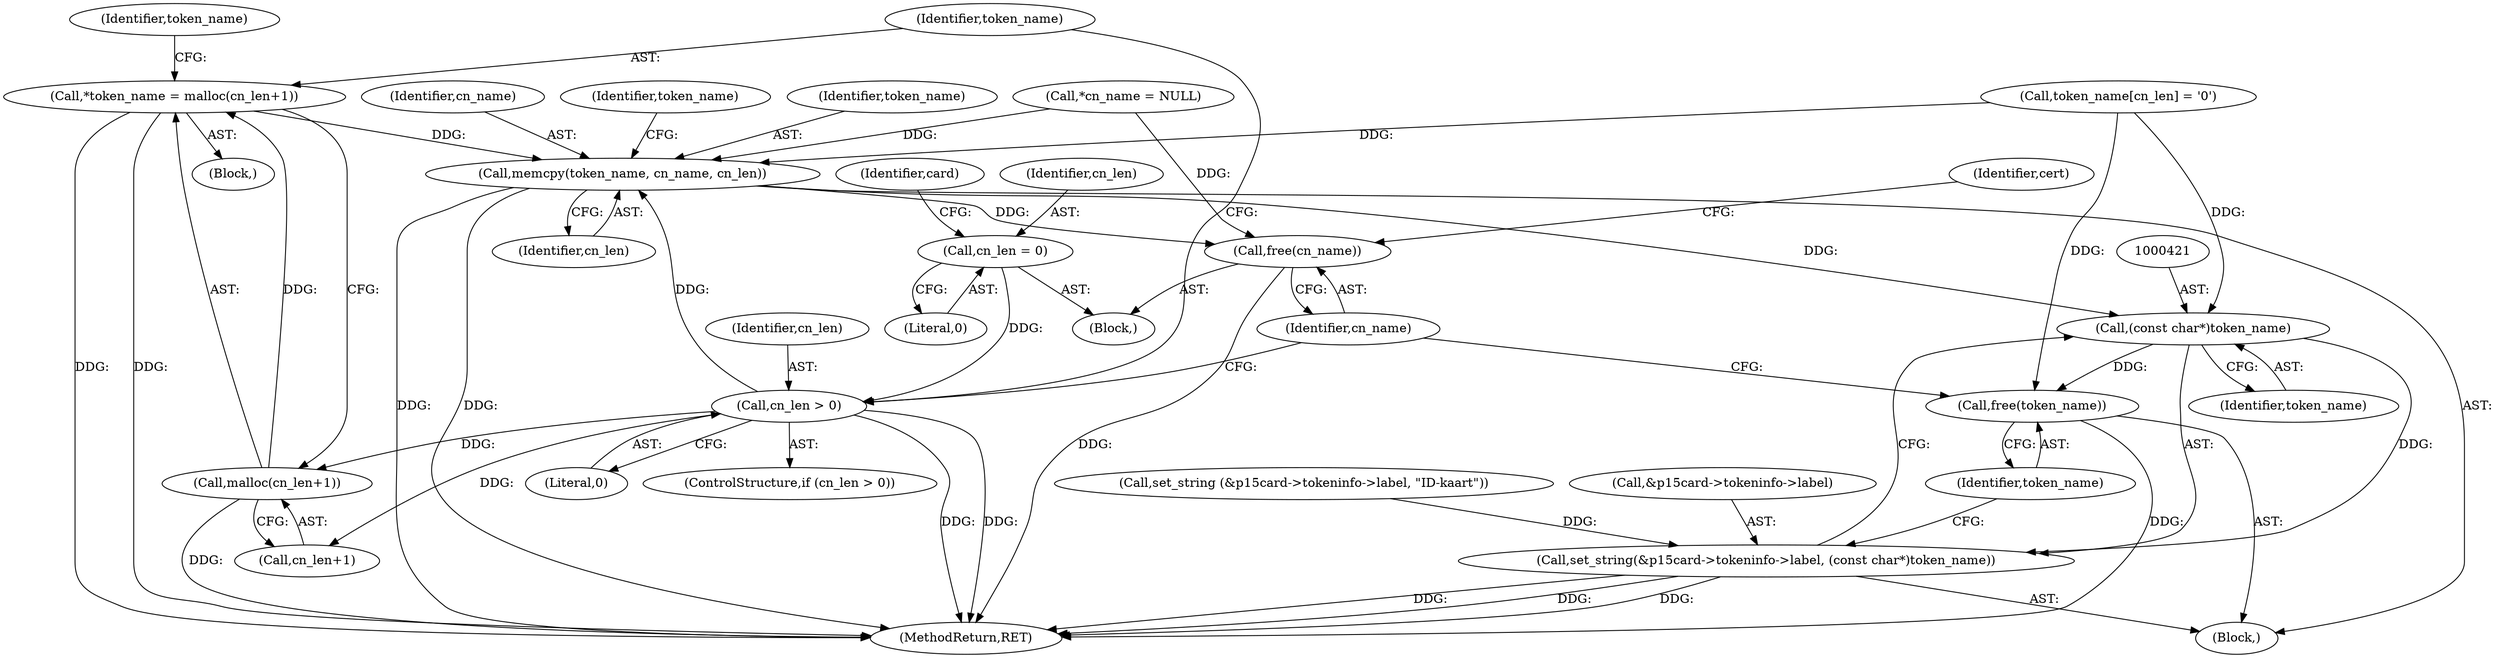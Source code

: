 digraph "0_OpenSC_360e95d45ac4123255a4c796db96337f332160ad#diff-d643a0fa169471dbf2912f4866dc49c5_4@API" {
"1000395" [label="(Call,*token_name = malloc(cn_len+1))"];
"1000397" [label="(Call,malloc(cn_len+1))"];
"1000390" [label="(Call,cn_len > 0)"];
"1000370" [label="(Call,cn_len = 0)"];
"1000404" [label="(Call,memcpy(token_name, cn_name, cn_len))"];
"1000420" [label="(Call,(const char*)token_name)"];
"1000413" [label="(Call,set_string(&p15card->tokeninfo->label, (const char*)token_name))"];
"1000423" [label="(Call,free(token_name))"];
"1000425" [label="(Call,free(cn_name))"];
"1000414" [label="(Call,&p15card->tokeninfo->label)"];
"1000372" [label="(Literal,0)"];
"1000366" [label="(Call,*cn_name = NULL)"];
"1000408" [label="(Call,token_name[cn_len] = '\0')"];
"1000390" [label="(Call,cn_len > 0)"];
"1000375" [label="(Identifier,card)"];
"1000395" [label="(Call,*token_name = malloc(cn_len+1))"];
"1000391" [label="(Identifier,cn_len)"];
"1000834" [label="(MethodReturn,RET)"];
"1000402" [label="(Identifier,token_name)"];
"1000371" [label="(Identifier,cn_len)"];
"1000428" [label="(Identifier,cert)"];
"1000403" [label="(Block,)"];
"1000422" [label="(Identifier,token_name)"];
"1000425" [label="(Call,free(cn_name))"];
"1000393" [label="(Block,)"];
"1000405" [label="(Identifier,token_name)"];
"1000392" [label="(Literal,0)"];
"1000407" [label="(Identifier,cn_len)"];
"1000130" [label="(Call,set_string (&p15card->tokeninfo->label, \"ID-kaart\"))"];
"1000361" [label="(Block,)"];
"1000398" [label="(Call,cn_len+1)"];
"1000413" [label="(Call,set_string(&p15card->tokeninfo->label, (const char*)token_name))"];
"1000406" [label="(Identifier,cn_name)"];
"1000423" [label="(Call,free(token_name))"];
"1000389" [label="(ControlStructure,if (cn_len > 0))"];
"1000410" [label="(Identifier,token_name)"];
"1000424" [label="(Identifier,token_name)"];
"1000396" [label="(Identifier,token_name)"];
"1000370" [label="(Call,cn_len = 0)"];
"1000426" [label="(Identifier,cn_name)"];
"1000404" [label="(Call,memcpy(token_name, cn_name, cn_len))"];
"1000397" [label="(Call,malloc(cn_len+1))"];
"1000420" [label="(Call,(const char*)token_name)"];
"1000395" -> "1000393"  [label="AST: "];
"1000395" -> "1000397"  [label="CFG: "];
"1000396" -> "1000395"  [label="AST: "];
"1000397" -> "1000395"  [label="AST: "];
"1000402" -> "1000395"  [label="CFG: "];
"1000395" -> "1000834"  [label="DDG: "];
"1000395" -> "1000834"  [label="DDG: "];
"1000397" -> "1000395"  [label="DDG: "];
"1000395" -> "1000404"  [label="DDG: "];
"1000397" -> "1000398"  [label="CFG: "];
"1000398" -> "1000397"  [label="AST: "];
"1000397" -> "1000834"  [label="DDG: "];
"1000390" -> "1000397"  [label="DDG: "];
"1000390" -> "1000389"  [label="AST: "];
"1000390" -> "1000392"  [label="CFG: "];
"1000391" -> "1000390"  [label="AST: "];
"1000392" -> "1000390"  [label="AST: "];
"1000396" -> "1000390"  [label="CFG: "];
"1000426" -> "1000390"  [label="CFG: "];
"1000390" -> "1000834"  [label="DDG: "];
"1000390" -> "1000834"  [label="DDG: "];
"1000370" -> "1000390"  [label="DDG: "];
"1000390" -> "1000398"  [label="DDG: "];
"1000390" -> "1000404"  [label="DDG: "];
"1000370" -> "1000361"  [label="AST: "];
"1000370" -> "1000372"  [label="CFG: "];
"1000371" -> "1000370"  [label="AST: "];
"1000372" -> "1000370"  [label="AST: "];
"1000375" -> "1000370"  [label="CFG: "];
"1000404" -> "1000403"  [label="AST: "];
"1000404" -> "1000407"  [label="CFG: "];
"1000405" -> "1000404"  [label="AST: "];
"1000406" -> "1000404"  [label="AST: "];
"1000407" -> "1000404"  [label="AST: "];
"1000410" -> "1000404"  [label="CFG: "];
"1000404" -> "1000834"  [label="DDG: "];
"1000404" -> "1000834"  [label="DDG: "];
"1000408" -> "1000404"  [label="DDG: "];
"1000366" -> "1000404"  [label="DDG: "];
"1000404" -> "1000420"  [label="DDG: "];
"1000404" -> "1000425"  [label="DDG: "];
"1000420" -> "1000413"  [label="AST: "];
"1000420" -> "1000422"  [label="CFG: "];
"1000421" -> "1000420"  [label="AST: "];
"1000422" -> "1000420"  [label="AST: "];
"1000413" -> "1000420"  [label="CFG: "];
"1000420" -> "1000413"  [label="DDG: "];
"1000408" -> "1000420"  [label="DDG: "];
"1000420" -> "1000423"  [label="DDG: "];
"1000413" -> "1000403"  [label="AST: "];
"1000414" -> "1000413"  [label="AST: "];
"1000424" -> "1000413"  [label="CFG: "];
"1000413" -> "1000834"  [label="DDG: "];
"1000413" -> "1000834"  [label="DDG: "];
"1000413" -> "1000834"  [label="DDG: "];
"1000130" -> "1000413"  [label="DDG: "];
"1000423" -> "1000403"  [label="AST: "];
"1000423" -> "1000424"  [label="CFG: "];
"1000424" -> "1000423"  [label="AST: "];
"1000426" -> "1000423"  [label="CFG: "];
"1000423" -> "1000834"  [label="DDG: "];
"1000408" -> "1000423"  [label="DDG: "];
"1000425" -> "1000361"  [label="AST: "];
"1000425" -> "1000426"  [label="CFG: "];
"1000426" -> "1000425"  [label="AST: "];
"1000428" -> "1000425"  [label="CFG: "];
"1000425" -> "1000834"  [label="DDG: "];
"1000366" -> "1000425"  [label="DDG: "];
}
